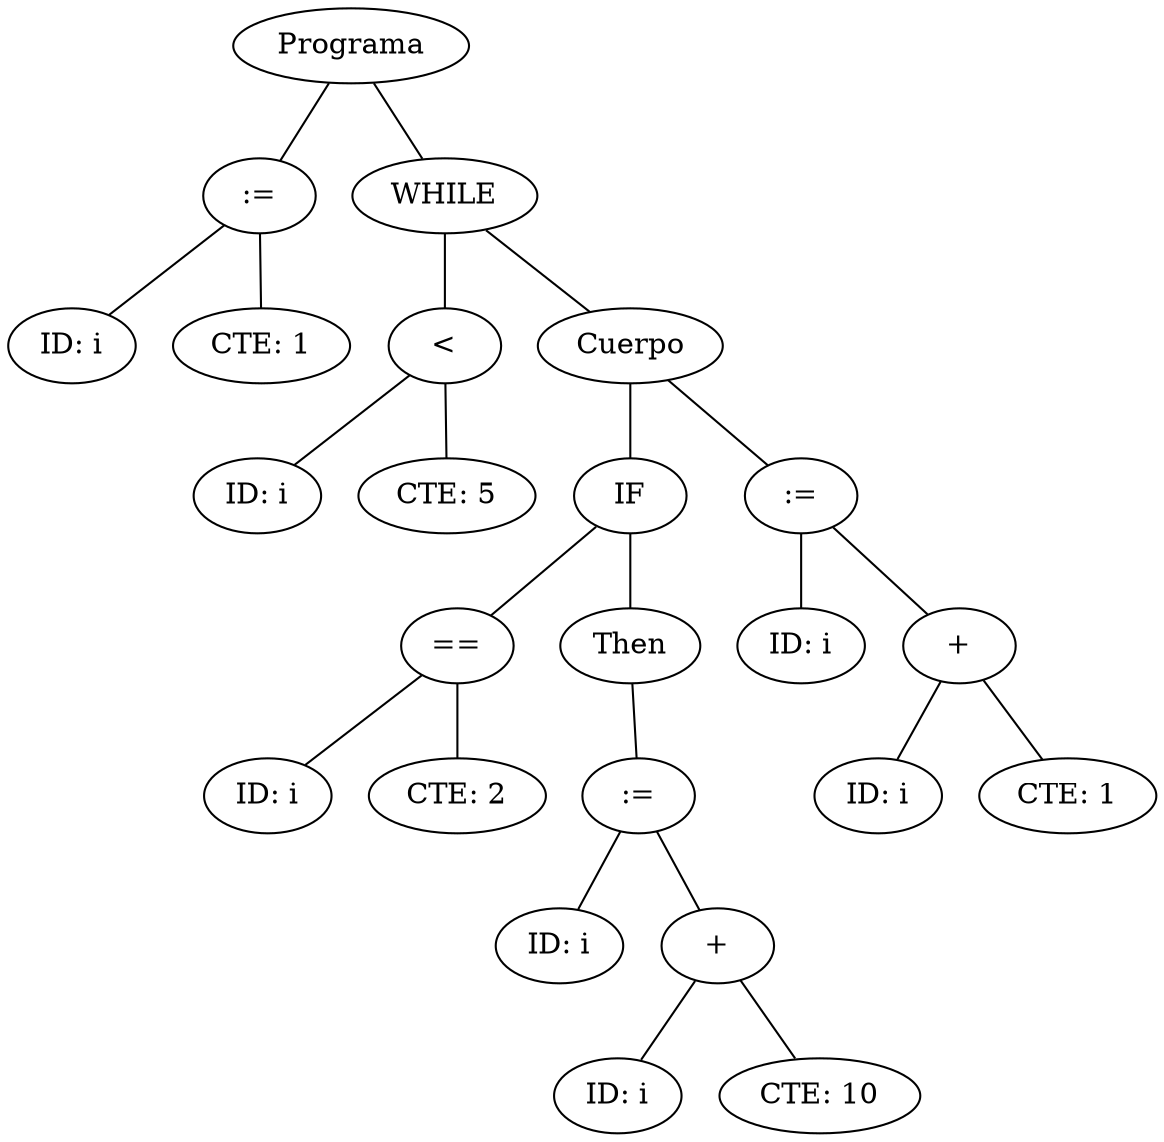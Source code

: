 graph G {nodo_programa [label="Programa"]
nodo_931919113 [label=":="]
nodo_programa -- nodo_931919113
nodo_1854731462 [label="ID: i"]
nodo_931919113 -- nodo_1854731462
nodo_317574433 [label="CTE: 1"]
nodo_931919113 -- nodo_317574433
nodo_511754216 [label="WHILE"]
nodo_programa -- nodo_511754216
nodo_1721931908 [label="<"]
nodo_511754216 -- nodo_1721931908
nodo_1198108795 [label="ID: i"]
nodo_1721931908 -- nodo_1198108795
nodo_214126413 [label="CTE: 5"]
nodo_1721931908 -- nodo_214126413
nodo_396873410 [label="Cuerpo"]
nodo_511754216 -- nodo_396873410
nodo_1706234378 [label="IF"]
nodo_396873410 -- nodo_1706234378
nodo_1867750575 [label="=="]
nodo_1706234378 -- nodo_1867750575
nodo_2046562095 [label="ID: i"]
nodo_1867750575 -- nodo_2046562095
nodo_1342443276 [label="CTE: 2"]
nodo_1867750575 -- nodo_1342443276
nodo_769287236 [label="Then"]
nodo_1706234378 -- nodo_769287236
nodo_1587487668 [label=":="]
nodo_769287236 -- nodo_1587487668
nodo_1199823423 [label="ID: i"]
nodo_1587487668 -- nodo_1199823423
nodo_932172204 [label="+"]
nodo_1587487668 -- nodo_932172204
nodo_1225358173 [label="ID: i"]
nodo_932172204 -- nodo_1225358173
nodo_1848402763 [label="CTE: 10"]
nodo_932172204 -- nodo_1848402763
nodo_933699219 [label=":="]
nodo_396873410 -- nodo_933699219
nodo_2121055098 [label="ID: i"]
nodo_933699219 -- nodo_2121055098
nodo_2084435065 [label="+"]
nodo_933699219 -- nodo_2084435065
nodo_1896277646 [label="ID: i"]
nodo_2084435065 -- nodo_1896277646
nodo_2128227771 [label="CTE: 1"]
nodo_2084435065 -- nodo_2128227771
}
